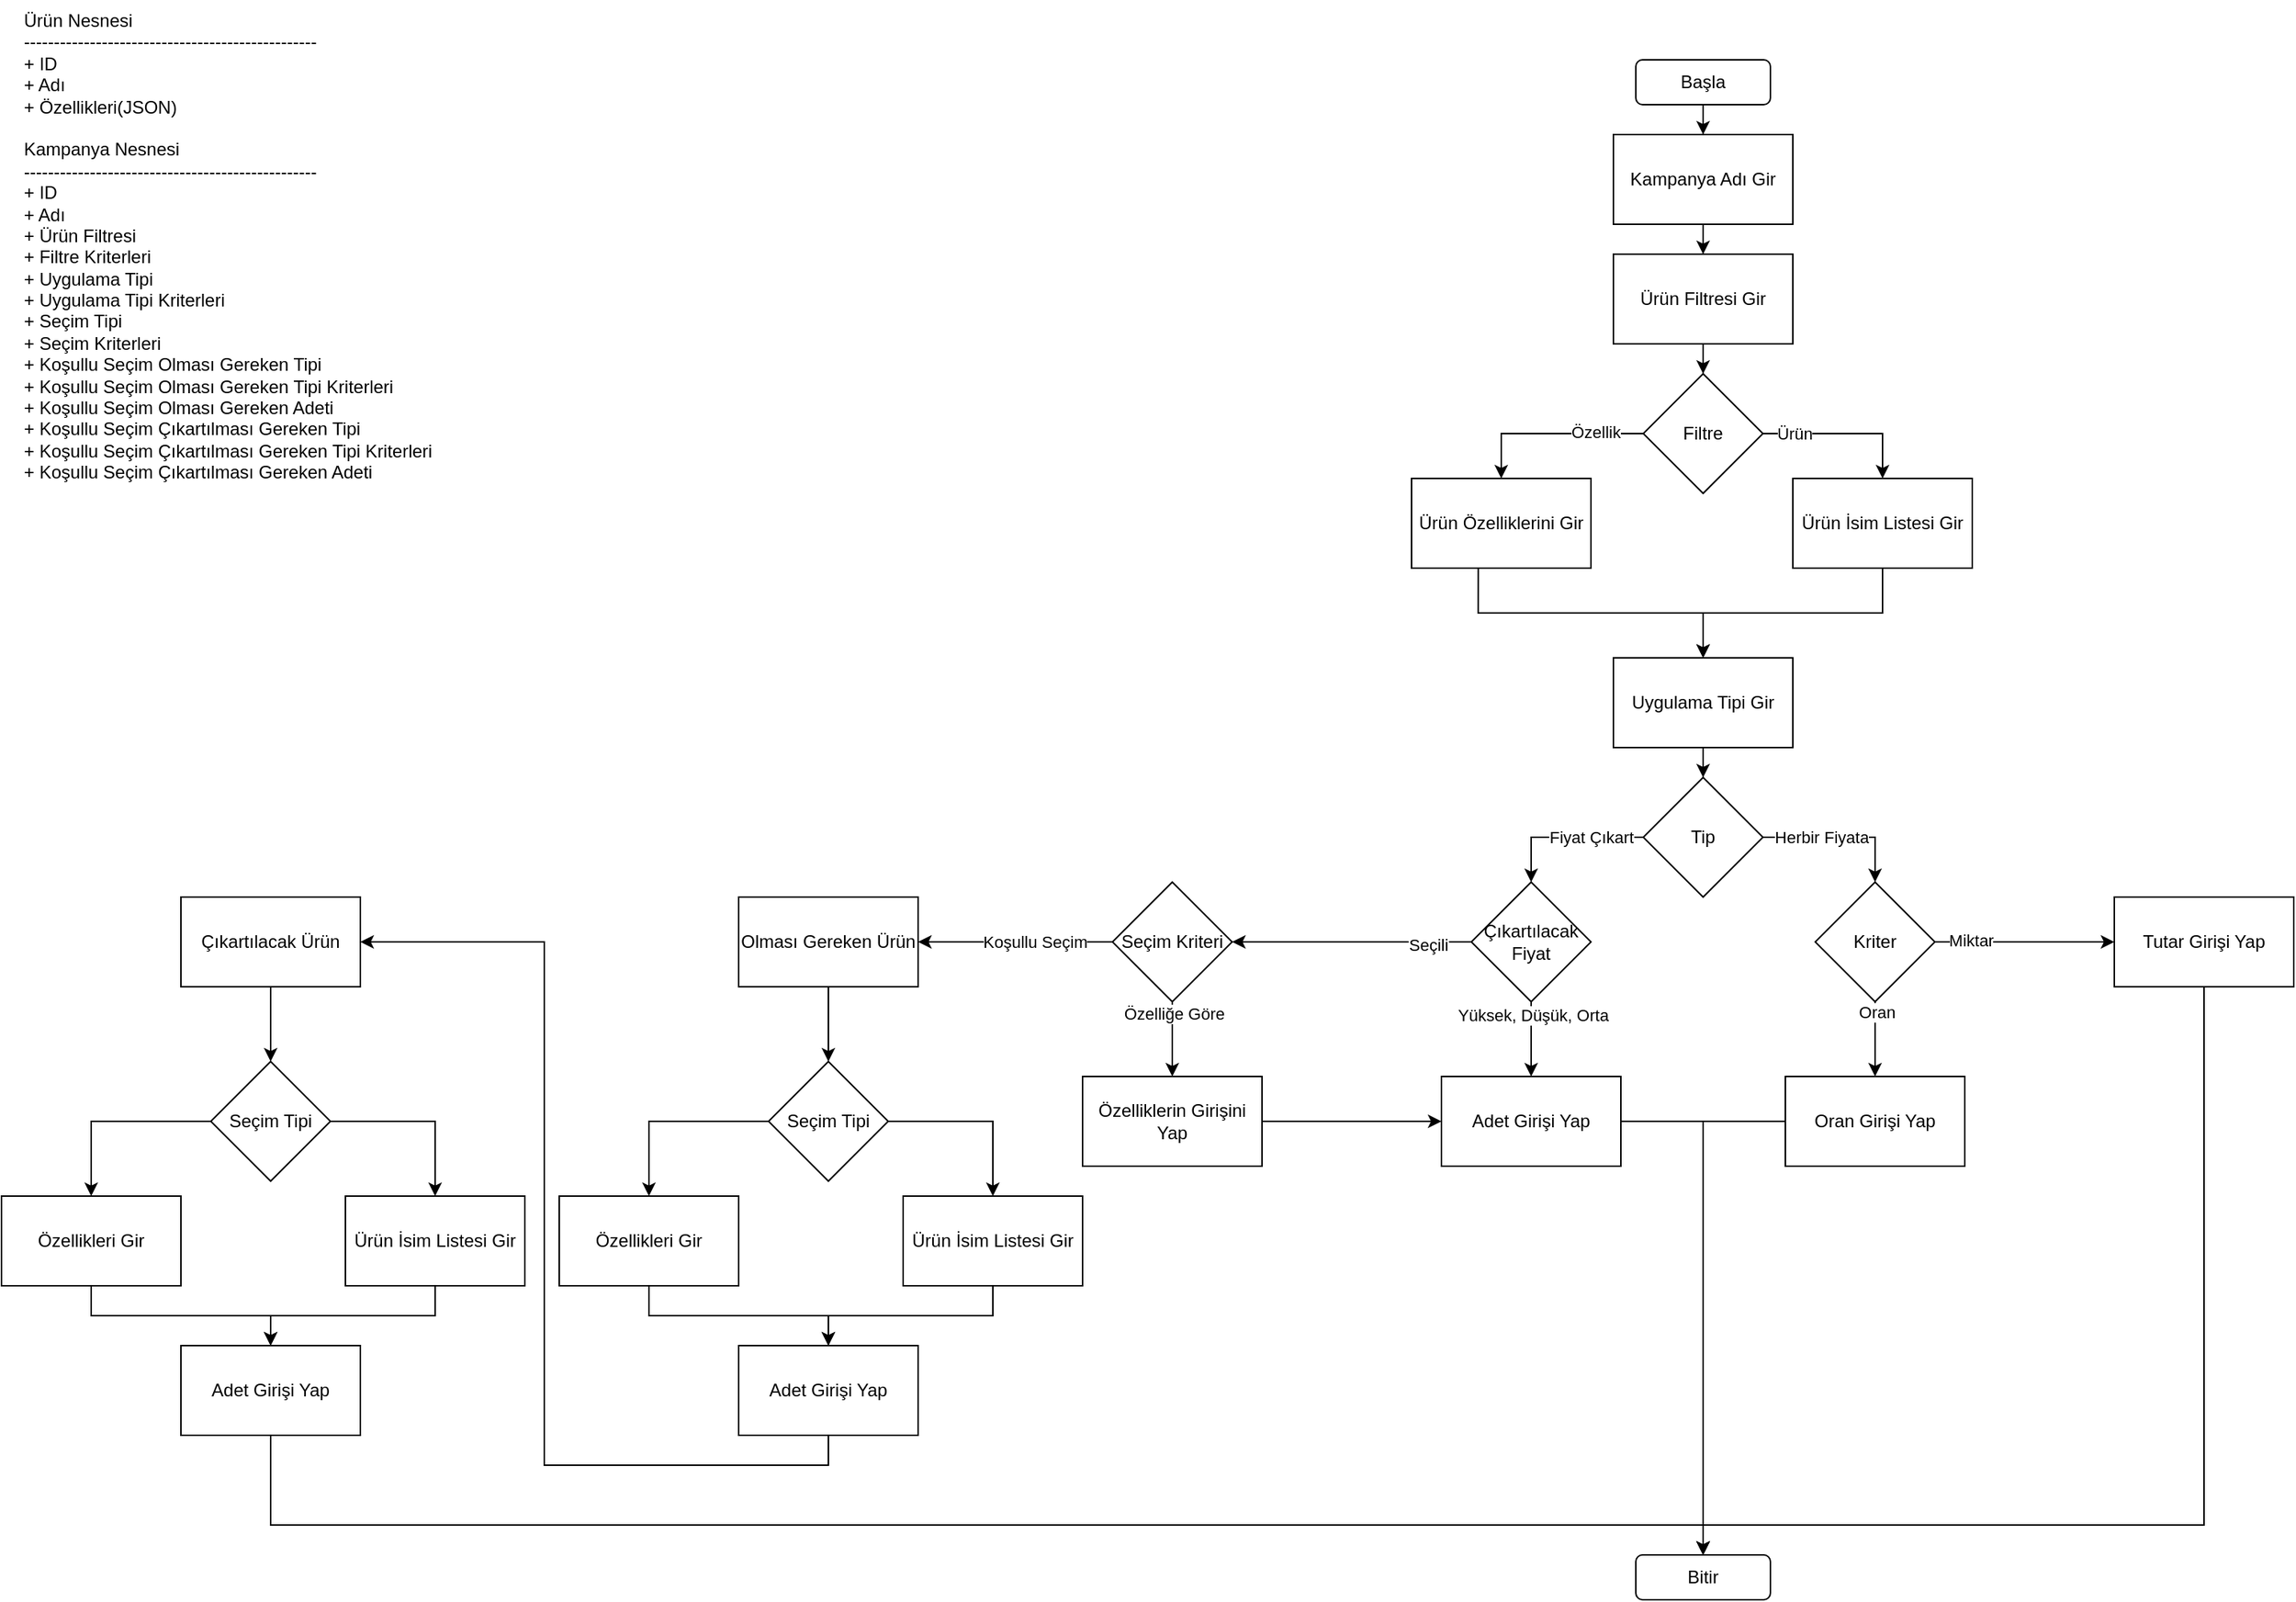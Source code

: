 <mxfile version="20.0.1" type="device"><diagram id="SUWhqBE89wDO4Oou_Gba" name="Kampanya Girişi"><mxGraphModel dx="2015" dy="667" grid="1" gridSize="10" guides="1" tooltips="1" connect="1" arrows="1" fold="1" page="1" pageScale="1" pageWidth="827" pageHeight="1169" math="0" shadow="0"><root><mxCell id="0"/><mxCell id="1" parent="0"/><mxCell id="svGRQks9Lvw7q30tY5vf-3" style="edgeStyle=orthogonalEdgeStyle;rounded=0;orthogonalLoop=1;jettySize=auto;html=1;entryX=0.5;entryY=0;entryDx=0;entryDy=0;" parent="1" source="svGRQks9Lvw7q30tY5vf-1" target="svGRQks9Lvw7q30tY5vf-2" edge="1"><mxGeometry relative="1" as="geometry"/></mxCell><mxCell id="svGRQks9Lvw7q30tY5vf-1" value="Başla" style="rounded=1;whiteSpace=wrap;html=1;" parent="1" vertex="1"><mxGeometry x="320" y="120" width="90" height="30" as="geometry"/></mxCell><mxCell id="svGRQks9Lvw7q30tY5vf-5" style="edgeStyle=orthogonalEdgeStyle;rounded=0;orthogonalLoop=1;jettySize=auto;html=1;entryX=0.5;entryY=0;entryDx=0;entryDy=0;" parent="1" source="svGRQks9Lvw7q30tY5vf-2" target="svGRQks9Lvw7q30tY5vf-4" edge="1"><mxGeometry relative="1" as="geometry"/></mxCell><mxCell id="svGRQks9Lvw7q30tY5vf-2" value="Kampanya Adı Gir" style="rounded=0;whiteSpace=wrap;html=1;" parent="1" vertex="1"><mxGeometry x="305" y="170" width="120" height="60" as="geometry"/></mxCell><mxCell id="svGRQks9Lvw7q30tY5vf-7" style="edgeStyle=orthogonalEdgeStyle;rounded=0;orthogonalLoop=1;jettySize=auto;html=1;entryX=0.5;entryY=0;entryDx=0;entryDy=0;" parent="1" source="svGRQks9Lvw7q30tY5vf-4" target="svGRQks9Lvw7q30tY5vf-6" edge="1"><mxGeometry relative="1" as="geometry"/></mxCell><mxCell id="svGRQks9Lvw7q30tY5vf-4" value="Ürün Filtresi Gir" style="rounded=0;whiteSpace=wrap;html=1;" parent="1" vertex="1"><mxGeometry x="305" y="250" width="120" height="60" as="geometry"/></mxCell><mxCell id="svGRQks9Lvw7q30tY5vf-9" style="edgeStyle=orthogonalEdgeStyle;rounded=0;orthogonalLoop=1;jettySize=auto;html=1;entryX=0.5;entryY=0;entryDx=0;entryDy=0;" parent="1" source="svGRQks9Lvw7q30tY5vf-6" target="svGRQks9Lvw7q30tY5vf-8" edge="1"><mxGeometry relative="1" as="geometry"/></mxCell><mxCell id="svGRQks9Lvw7q30tY5vf-20" value="Özellik" style="edgeLabel;html=1;align=center;verticalAlign=middle;resizable=0;points=[];" parent="svGRQks9Lvw7q30tY5vf-9" vertex="1" connectable="0"><mxGeometry x="-0.488" y="-1" relative="1" as="geometry"><mxPoint as="offset"/></mxGeometry></mxCell><mxCell id="svGRQks9Lvw7q30tY5vf-11" style="edgeStyle=orthogonalEdgeStyle;rounded=0;orthogonalLoop=1;jettySize=auto;html=1;entryX=0.5;entryY=0;entryDx=0;entryDy=0;" parent="1" source="svGRQks9Lvw7q30tY5vf-6" target="svGRQks9Lvw7q30tY5vf-10" edge="1"><mxGeometry relative="1" as="geometry"/></mxCell><mxCell id="svGRQks9Lvw7q30tY5vf-19" value="Ürün" style="edgeLabel;html=1;align=center;verticalAlign=middle;resizable=0;points=[];" parent="svGRQks9Lvw7q30tY5vf-11" vertex="1" connectable="0"><mxGeometry x="-0.615" relative="1" as="geometry"><mxPoint as="offset"/></mxGeometry></mxCell><mxCell id="svGRQks9Lvw7q30tY5vf-6" value="Filtre" style="rhombus;whiteSpace=wrap;html=1;" parent="1" vertex="1"><mxGeometry x="325" y="330" width="80" height="80" as="geometry"/></mxCell><mxCell id="svGRQks9Lvw7q30tY5vf-13" style="edgeStyle=orthogonalEdgeStyle;rounded=0;orthogonalLoop=1;jettySize=auto;html=1;entryX=0.5;entryY=0;entryDx=0;entryDy=0;exitX=0.372;exitY=0.997;exitDx=0;exitDy=0;exitPerimeter=0;" parent="1" source="svGRQks9Lvw7q30tY5vf-8" target="svGRQks9Lvw7q30tY5vf-12" edge="1"><mxGeometry relative="1" as="geometry"/></mxCell><mxCell id="svGRQks9Lvw7q30tY5vf-8" value="Ürün Özelliklerini Gir" style="rounded=0;whiteSpace=wrap;html=1;" parent="1" vertex="1"><mxGeometry x="170" y="400" width="120" height="60" as="geometry"/></mxCell><mxCell id="svGRQks9Lvw7q30tY5vf-15" style="edgeStyle=orthogonalEdgeStyle;rounded=0;orthogonalLoop=1;jettySize=auto;html=1;entryX=0.5;entryY=0;entryDx=0;entryDy=0;" parent="1" source="svGRQks9Lvw7q30tY5vf-10" target="svGRQks9Lvw7q30tY5vf-12" edge="1"><mxGeometry relative="1" as="geometry"/></mxCell><mxCell id="svGRQks9Lvw7q30tY5vf-10" value="Ürün İsim Listesi Gir" style="rounded=0;whiteSpace=wrap;html=1;" parent="1" vertex="1"><mxGeometry x="425" y="400" width="120" height="60" as="geometry"/></mxCell><mxCell id="svGRQks9Lvw7q30tY5vf-17" style="edgeStyle=orthogonalEdgeStyle;rounded=0;orthogonalLoop=1;jettySize=auto;html=1;entryX=0.5;entryY=0;entryDx=0;entryDy=0;" parent="1" source="svGRQks9Lvw7q30tY5vf-12" target="svGRQks9Lvw7q30tY5vf-16" edge="1"><mxGeometry relative="1" as="geometry"/></mxCell><mxCell id="svGRQks9Lvw7q30tY5vf-12" value="Uygulama Tipi Gir" style="rounded=0;whiteSpace=wrap;html=1;" parent="1" vertex="1"><mxGeometry x="305" y="520" width="120" height="60" as="geometry"/></mxCell><mxCell id="svGRQks9Lvw7q30tY5vf-22" style="edgeStyle=orthogonalEdgeStyle;rounded=0;orthogonalLoop=1;jettySize=auto;html=1;entryX=0.5;entryY=0;entryDx=0;entryDy=0;" parent="1" source="svGRQks9Lvw7q30tY5vf-16" target="svGRQks9Lvw7q30tY5vf-21" edge="1"><mxGeometry relative="1" as="geometry"/></mxCell><mxCell id="svGRQks9Lvw7q30tY5vf-29" value="Herbir Fiyata" style="edgeLabel;html=1;align=center;verticalAlign=middle;resizable=0;points=[];" parent="svGRQks9Lvw7q30tY5vf-22" vertex="1" connectable="0"><mxGeometry x="-0.65" relative="1" as="geometry"><mxPoint x="20" as="offset"/></mxGeometry></mxCell><mxCell id="svGRQks9Lvw7q30tY5vf-31" style="edgeStyle=orthogonalEdgeStyle;rounded=0;orthogonalLoop=1;jettySize=auto;html=1;entryX=0.5;entryY=0;entryDx=0;entryDy=0;" parent="1" source="svGRQks9Lvw7q30tY5vf-16" target="svGRQks9Lvw7q30tY5vf-30" edge="1"><mxGeometry relative="1" as="geometry"/></mxCell><mxCell id="svGRQks9Lvw7q30tY5vf-32" value="Fiyat Çıkart" style="edgeLabel;html=1;align=center;verticalAlign=middle;resizable=0;points=[];" parent="svGRQks9Lvw7q30tY5vf-31" vertex="1" connectable="0"><mxGeometry x="-0.615" relative="1" as="geometry"><mxPoint x="-15" as="offset"/></mxGeometry></mxCell><mxCell id="svGRQks9Lvw7q30tY5vf-16" value="Tip" style="rhombus;whiteSpace=wrap;html=1;" parent="1" vertex="1"><mxGeometry x="325" y="600" width="80" height="80" as="geometry"/></mxCell><mxCell id="svGRQks9Lvw7q30tY5vf-24" style="edgeStyle=orthogonalEdgeStyle;rounded=0;orthogonalLoop=1;jettySize=auto;html=1;entryX=0;entryY=0.5;entryDx=0;entryDy=0;" parent="1" source="svGRQks9Lvw7q30tY5vf-21" target="svGRQks9Lvw7q30tY5vf-23" edge="1"><mxGeometry relative="1" as="geometry"/></mxCell><mxCell id="svGRQks9Lvw7q30tY5vf-25" value="Miktar" style="edgeLabel;html=1;align=center;verticalAlign=middle;resizable=0;points=[];" parent="svGRQks9Lvw7q30tY5vf-24" vertex="1" connectable="0"><mxGeometry x="-0.61" y="1" relative="1" as="geometry"><mxPoint as="offset"/></mxGeometry></mxCell><mxCell id="svGRQks9Lvw7q30tY5vf-27" style="edgeStyle=orthogonalEdgeStyle;rounded=0;orthogonalLoop=1;jettySize=auto;html=1;entryX=0.5;entryY=0;entryDx=0;entryDy=0;" parent="1" source="svGRQks9Lvw7q30tY5vf-21" target="svGRQks9Lvw7q30tY5vf-26" edge="1"><mxGeometry relative="1" as="geometry"/></mxCell><mxCell id="svGRQks9Lvw7q30tY5vf-28" value="Oran" style="edgeLabel;html=1;align=center;verticalAlign=middle;resizable=0;points=[];" parent="svGRQks9Lvw7q30tY5vf-27" vertex="1" connectable="0"><mxGeometry x="-0.72" y="1" relative="1" as="geometry"><mxPoint as="offset"/></mxGeometry></mxCell><mxCell id="svGRQks9Lvw7q30tY5vf-21" value="Kriter" style="rhombus;whiteSpace=wrap;html=1;" parent="1" vertex="1"><mxGeometry x="440" y="670" width="80" height="80" as="geometry"/></mxCell><mxCell id="svGRQks9Lvw7q30tY5vf-81" style="edgeStyle=orthogonalEdgeStyle;rounded=0;orthogonalLoop=1;jettySize=auto;html=1;entryX=0.5;entryY=0;entryDx=0;entryDy=0;" parent="1" source="svGRQks9Lvw7q30tY5vf-23" target="svGRQks9Lvw7q30tY5vf-78" edge="1"><mxGeometry relative="1" as="geometry"><Array as="points"><mxPoint x="700" y="1100"/><mxPoint x="365" y="1100"/></Array></mxGeometry></mxCell><mxCell id="svGRQks9Lvw7q30tY5vf-23" value="Tutar Girişi Yap" style="rounded=0;whiteSpace=wrap;html=1;" parent="1" vertex="1"><mxGeometry x="640" y="680" width="120" height="60" as="geometry"/></mxCell><mxCell id="svGRQks9Lvw7q30tY5vf-79" style="edgeStyle=orthogonalEdgeStyle;rounded=0;orthogonalLoop=1;jettySize=auto;html=1;entryX=0.5;entryY=0;entryDx=0;entryDy=0;" parent="1" source="svGRQks9Lvw7q30tY5vf-26" target="svGRQks9Lvw7q30tY5vf-78" edge="1"><mxGeometry relative="1" as="geometry"/></mxCell><mxCell id="svGRQks9Lvw7q30tY5vf-26" value="Oran Girişi Yap" style="rounded=0;whiteSpace=wrap;html=1;" parent="1" vertex="1"><mxGeometry x="420" y="800" width="120" height="60" as="geometry"/></mxCell><mxCell id="svGRQks9Lvw7q30tY5vf-34" style="edgeStyle=orthogonalEdgeStyle;rounded=0;orthogonalLoop=1;jettySize=auto;html=1;entryX=0.5;entryY=0;entryDx=0;entryDy=0;" parent="1" source="svGRQks9Lvw7q30tY5vf-30" target="svGRQks9Lvw7q30tY5vf-33" edge="1"><mxGeometry relative="1" as="geometry"/></mxCell><mxCell id="svGRQks9Lvw7q30tY5vf-35" value="Yüksek, Düşük, Orta" style="edgeLabel;html=1;align=center;verticalAlign=middle;resizable=0;points=[];" parent="svGRQks9Lvw7q30tY5vf-34" vertex="1" connectable="0"><mxGeometry x="-0.637" y="1" relative="1" as="geometry"><mxPoint as="offset"/></mxGeometry></mxCell><mxCell id="svGRQks9Lvw7q30tY5vf-37" style="edgeStyle=orthogonalEdgeStyle;rounded=0;orthogonalLoop=1;jettySize=auto;html=1;entryX=1;entryY=0.5;entryDx=0;entryDy=0;" parent="1" source="svGRQks9Lvw7q30tY5vf-30" target="svGRQks9Lvw7q30tY5vf-36" edge="1"><mxGeometry relative="1" as="geometry"/></mxCell><mxCell id="svGRQks9Lvw7q30tY5vf-38" value="Seçili" style="edgeLabel;html=1;align=center;verticalAlign=middle;resizable=0;points=[];" parent="svGRQks9Lvw7q30tY5vf-37" vertex="1" connectable="0"><mxGeometry x="-0.639" y="2" relative="1" as="geometry"><mxPoint as="offset"/></mxGeometry></mxCell><mxCell id="svGRQks9Lvw7q30tY5vf-30" value="Çıkartılacak Fiyat" style="rhombus;whiteSpace=wrap;html=1;" parent="1" vertex="1"><mxGeometry x="210" y="670" width="80" height="80" as="geometry"/></mxCell><mxCell id="svGRQks9Lvw7q30tY5vf-83" style="edgeStyle=orthogonalEdgeStyle;rounded=0;orthogonalLoop=1;jettySize=auto;html=1;entryX=0.5;entryY=0;entryDx=0;entryDy=0;" parent="1" source="svGRQks9Lvw7q30tY5vf-33" target="svGRQks9Lvw7q30tY5vf-78" edge="1"><mxGeometry relative="1" as="geometry"/></mxCell><mxCell id="svGRQks9Lvw7q30tY5vf-33" value="Adet Girişi Yap" style="rounded=0;whiteSpace=wrap;html=1;" parent="1" vertex="1"><mxGeometry x="190" y="800" width="120" height="60" as="geometry"/></mxCell><mxCell id="svGRQks9Lvw7q30tY5vf-40" style="edgeStyle=orthogonalEdgeStyle;rounded=0;orthogonalLoop=1;jettySize=auto;html=1;entryX=0.5;entryY=0;entryDx=0;entryDy=0;" parent="1" source="svGRQks9Lvw7q30tY5vf-36" target="svGRQks9Lvw7q30tY5vf-39" edge="1"><mxGeometry relative="1" as="geometry"/></mxCell><mxCell id="svGRQks9Lvw7q30tY5vf-41" value="Özelliğe Göre" style="edgeLabel;html=1;align=center;verticalAlign=middle;resizable=0;points=[];" parent="svGRQks9Lvw7q30tY5vf-40" vertex="1" connectable="0"><mxGeometry x="-0.677" y="1" relative="1" as="geometry"><mxPoint as="offset"/></mxGeometry></mxCell><mxCell id="svGRQks9Lvw7q30tY5vf-44" style="edgeStyle=orthogonalEdgeStyle;rounded=0;orthogonalLoop=1;jettySize=auto;html=1;entryX=1;entryY=0.5;entryDx=0;entryDy=0;" parent="1" source="svGRQks9Lvw7q30tY5vf-36" target="svGRQks9Lvw7q30tY5vf-43" edge="1"><mxGeometry relative="1" as="geometry"/></mxCell><mxCell id="svGRQks9Lvw7q30tY5vf-45" value="Koşullu Seçim" style="edgeLabel;html=1;align=center;verticalAlign=middle;resizable=0;points=[];" parent="svGRQks9Lvw7q30tY5vf-44" vertex="1" connectable="0"><mxGeometry x="-0.394" relative="1" as="geometry"><mxPoint x="-13" as="offset"/></mxGeometry></mxCell><mxCell id="svGRQks9Lvw7q30tY5vf-36" value="Seçim Kriteri" style="rhombus;whiteSpace=wrap;html=1;" parent="1" vertex="1"><mxGeometry x="-30" y="670" width="80" height="80" as="geometry"/></mxCell><mxCell id="svGRQks9Lvw7q30tY5vf-42" style="edgeStyle=orthogonalEdgeStyle;rounded=0;orthogonalLoop=1;jettySize=auto;html=1;entryX=0;entryY=0.5;entryDx=0;entryDy=0;" parent="1" source="svGRQks9Lvw7q30tY5vf-39" target="svGRQks9Lvw7q30tY5vf-33" edge="1"><mxGeometry relative="1" as="geometry"/></mxCell><mxCell id="svGRQks9Lvw7q30tY5vf-39" value="Özelliklerin Girişini Yap" style="rounded=0;whiteSpace=wrap;html=1;" parent="1" vertex="1"><mxGeometry x="-50" y="800" width="120" height="60" as="geometry"/></mxCell><mxCell id="svGRQks9Lvw7q30tY5vf-48" style="edgeStyle=orthogonalEdgeStyle;rounded=0;orthogonalLoop=1;jettySize=auto;html=1;entryX=0.5;entryY=0;entryDx=0;entryDy=0;" parent="1" source="svGRQks9Lvw7q30tY5vf-43" target="svGRQks9Lvw7q30tY5vf-47" edge="1"><mxGeometry relative="1" as="geometry"/></mxCell><mxCell id="svGRQks9Lvw7q30tY5vf-43" value="Olması Gereken Ürün" style="rounded=0;whiteSpace=wrap;html=1;" parent="1" vertex="1"><mxGeometry x="-280" y="680" width="120" height="60" as="geometry"/></mxCell><mxCell id="svGRQks9Lvw7q30tY5vf-52" style="edgeStyle=orthogonalEdgeStyle;rounded=0;orthogonalLoop=1;jettySize=auto;html=1;entryX=0.5;entryY=0;entryDx=0;entryDy=0;" parent="1" source="svGRQks9Lvw7q30tY5vf-47" target="svGRQks9Lvw7q30tY5vf-50" edge="1"><mxGeometry relative="1" as="geometry"/></mxCell><mxCell id="svGRQks9Lvw7q30tY5vf-53" style="edgeStyle=orthogonalEdgeStyle;rounded=0;orthogonalLoop=1;jettySize=auto;html=1;entryX=0.5;entryY=0;entryDx=0;entryDy=0;" parent="1" source="svGRQks9Lvw7q30tY5vf-47" target="svGRQks9Lvw7q30tY5vf-49" edge="1"><mxGeometry relative="1" as="geometry"/></mxCell><mxCell id="svGRQks9Lvw7q30tY5vf-47" value="Seçim Tipi" style="rhombus;whiteSpace=wrap;html=1;" parent="1" vertex="1"><mxGeometry x="-260" y="790" width="80" height="80" as="geometry"/></mxCell><mxCell id="svGRQks9Lvw7q30tY5vf-54" style="edgeStyle=orthogonalEdgeStyle;rounded=0;orthogonalLoop=1;jettySize=auto;html=1;entryX=0.5;entryY=0;entryDx=0;entryDy=0;" parent="1" source="svGRQks9Lvw7q30tY5vf-49" target="svGRQks9Lvw7q30tY5vf-51" edge="1"><mxGeometry relative="1" as="geometry"/></mxCell><mxCell id="svGRQks9Lvw7q30tY5vf-49" value="Özellikleri Gir" style="rounded=0;whiteSpace=wrap;html=1;" parent="1" vertex="1"><mxGeometry x="-400" y="880" width="120" height="60" as="geometry"/></mxCell><mxCell id="svGRQks9Lvw7q30tY5vf-56" style="edgeStyle=orthogonalEdgeStyle;rounded=0;orthogonalLoop=1;jettySize=auto;html=1;entryX=0.5;entryY=0;entryDx=0;entryDy=0;" parent="1" source="svGRQks9Lvw7q30tY5vf-50" target="svGRQks9Lvw7q30tY5vf-51" edge="1"><mxGeometry relative="1" as="geometry"/></mxCell><mxCell id="svGRQks9Lvw7q30tY5vf-50" value="Ürün İsim Listesi Gir" style="rounded=0;whiteSpace=wrap;html=1;" parent="1" vertex="1"><mxGeometry x="-170" y="880" width="120" height="60" as="geometry"/></mxCell><mxCell id="svGRQks9Lvw7q30tY5vf-67" style="edgeStyle=orthogonalEdgeStyle;rounded=0;orthogonalLoop=1;jettySize=auto;html=1;entryX=1;entryY=0.5;entryDx=0;entryDy=0;" parent="1" source="svGRQks9Lvw7q30tY5vf-51" target="svGRQks9Lvw7q30tY5vf-58" edge="1"><mxGeometry relative="1" as="geometry"><Array as="points"><mxPoint x="-220" y="1060"/><mxPoint x="-410" y="1060"/><mxPoint x="-410" y="710"/></Array></mxGeometry></mxCell><mxCell id="svGRQks9Lvw7q30tY5vf-51" value="Adet Girişi Yap" style="rounded=0;whiteSpace=wrap;html=1;" parent="1" vertex="1"><mxGeometry x="-280" y="980" width="120" height="60" as="geometry"/></mxCell><mxCell id="svGRQks9Lvw7q30tY5vf-57" style="edgeStyle=orthogonalEdgeStyle;rounded=0;orthogonalLoop=1;jettySize=auto;html=1;entryX=0.5;entryY=0;entryDx=0;entryDy=0;" parent="1" source="svGRQks9Lvw7q30tY5vf-58" target="svGRQks9Lvw7q30tY5vf-61" edge="1"><mxGeometry relative="1" as="geometry"/></mxCell><mxCell id="svGRQks9Lvw7q30tY5vf-58" value="Çıkartılacak Ürün" style="rounded=0;whiteSpace=wrap;html=1;" parent="1" vertex="1"><mxGeometry x="-653" y="680" width="120" height="60" as="geometry"/></mxCell><mxCell id="svGRQks9Lvw7q30tY5vf-59" style="edgeStyle=orthogonalEdgeStyle;rounded=0;orthogonalLoop=1;jettySize=auto;html=1;entryX=0.5;entryY=0;entryDx=0;entryDy=0;" parent="1" source="svGRQks9Lvw7q30tY5vf-61" target="svGRQks9Lvw7q30tY5vf-65" edge="1"><mxGeometry relative="1" as="geometry"/></mxCell><mxCell id="svGRQks9Lvw7q30tY5vf-60" style="edgeStyle=orthogonalEdgeStyle;rounded=0;orthogonalLoop=1;jettySize=auto;html=1;entryX=0.5;entryY=0;entryDx=0;entryDy=0;" parent="1" source="svGRQks9Lvw7q30tY5vf-61" target="svGRQks9Lvw7q30tY5vf-63" edge="1"><mxGeometry relative="1" as="geometry"/></mxCell><mxCell id="svGRQks9Lvw7q30tY5vf-61" value="Seçim Tipi" style="rhombus;whiteSpace=wrap;html=1;" parent="1" vertex="1"><mxGeometry x="-633" y="790" width="80" height="80" as="geometry"/></mxCell><mxCell id="svGRQks9Lvw7q30tY5vf-62" style="edgeStyle=orthogonalEdgeStyle;rounded=0;orthogonalLoop=1;jettySize=auto;html=1;entryX=0.5;entryY=0;entryDx=0;entryDy=0;" parent="1" source="svGRQks9Lvw7q30tY5vf-63" target="svGRQks9Lvw7q30tY5vf-66" edge="1"><mxGeometry relative="1" as="geometry"/></mxCell><mxCell id="svGRQks9Lvw7q30tY5vf-63" value="Özellikleri Gir" style="rounded=0;whiteSpace=wrap;html=1;" parent="1" vertex="1"><mxGeometry x="-773" y="880" width="120" height="60" as="geometry"/></mxCell><mxCell id="svGRQks9Lvw7q30tY5vf-64" style="edgeStyle=orthogonalEdgeStyle;rounded=0;orthogonalLoop=1;jettySize=auto;html=1;entryX=0.5;entryY=0;entryDx=0;entryDy=0;" parent="1" source="svGRQks9Lvw7q30tY5vf-65" target="svGRQks9Lvw7q30tY5vf-66" edge="1"><mxGeometry relative="1" as="geometry"/></mxCell><mxCell id="svGRQks9Lvw7q30tY5vf-65" value="Ürün İsim Listesi Gir" style="rounded=0;whiteSpace=wrap;html=1;" parent="1" vertex="1"><mxGeometry x="-543" y="880" width="120" height="60" as="geometry"/></mxCell><mxCell id="svGRQks9Lvw7q30tY5vf-82" style="edgeStyle=orthogonalEdgeStyle;rounded=0;orthogonalLoop=1;jettySize=auto;html=1;entryX=0.5;entryY=0;entryDx=0;entryDy=0;" parent="1" source="svGRQks9Lvw7q30tY5vf-66" target="svGRQks9Lvw7q30tY5vf-78" edge="1"><mxGeometry relative="1" as="geometry"><Array as="points"><mxPoint x="-593" y="1100"/><mxPoint x="365" y="1100"/></Array></mxGeometry></mxCell><mxCell id="svGRQks9Lvw7q30tY5vf-66" value="Adet Girişi Yap" style="rounded=0;whiteSpace=wrap;html=1;" parent="1" vertex="1"><mxGeometry x="-653" y="980" width="120" height="60" as="geometry"/></mxCell><mxCell id="svGRQks9Lvw7q30tY5vf-78" value="Bitir" style="rounded=1;whiteSpace=wrap;html=1;" parent="1" vertex="1"><mxGeometry x="320" y="1120" width="90" height="30" as="geometry"/></mxCell><mxCell id="mnmVcxDTwyj_4iovpfhG-1" value="Ürün Nesnesi&lt;br&gt;-------------------------------------------------&lt;br&gt;+ ID&lt;br&gt;+ Adı&lt;br&gt;+ Özellikleri(JSON)&lt;br&gt;&lt;br&gt;Kampanya Nesnesi&lt;br&gt;-------------------------------------------------&lt;br&gt;+ ID&lt;br&gt;+ Adı&lt;br&gt;+ Ürün Filtresi&lt;br&gt;+ Filtre Kriterleri&lt;br&gt;+ Uygulama Tipi&lt;br&gt;+ Uygulama Tipi Kriterleri&lt;br&gt;+ Seçim Tipi&lt;br&gt;+ Seçim Kriterleri&lt;br&gt;+ Koşullu Seçim Olması Gereken Tipi&lt;br&gt;+&amp;nbsp;Koşullu Seçim Olması Gereken Tipi Kriterleri&lt;br&gt;+&amp;nbsp;Koşullu Seçim Olması Gereken Adeti&lt;br&gt;+ Koşullu Seçim Çıkartılması Gereken Tipi&lt;br&gt;+&amp;nbsp;Koşullu Seçim Çıkartılması Gereken Tipi Kriterleri&lt;br&gt;+&amp;nbsp;Koşullu Seçim Çıkartılması Gereken Adeti" style="text;html=1;strokeColor=none;fillColor=none;align=left;verticalAlign=top;whiteSpace=wrap;rounded=0;" vertex="1" parent="1"><mxGeometry x="-760" y="80" width="310" height="310" as="geometry"/></mxCell></root></mxGraphModel></diagram></mxfile>